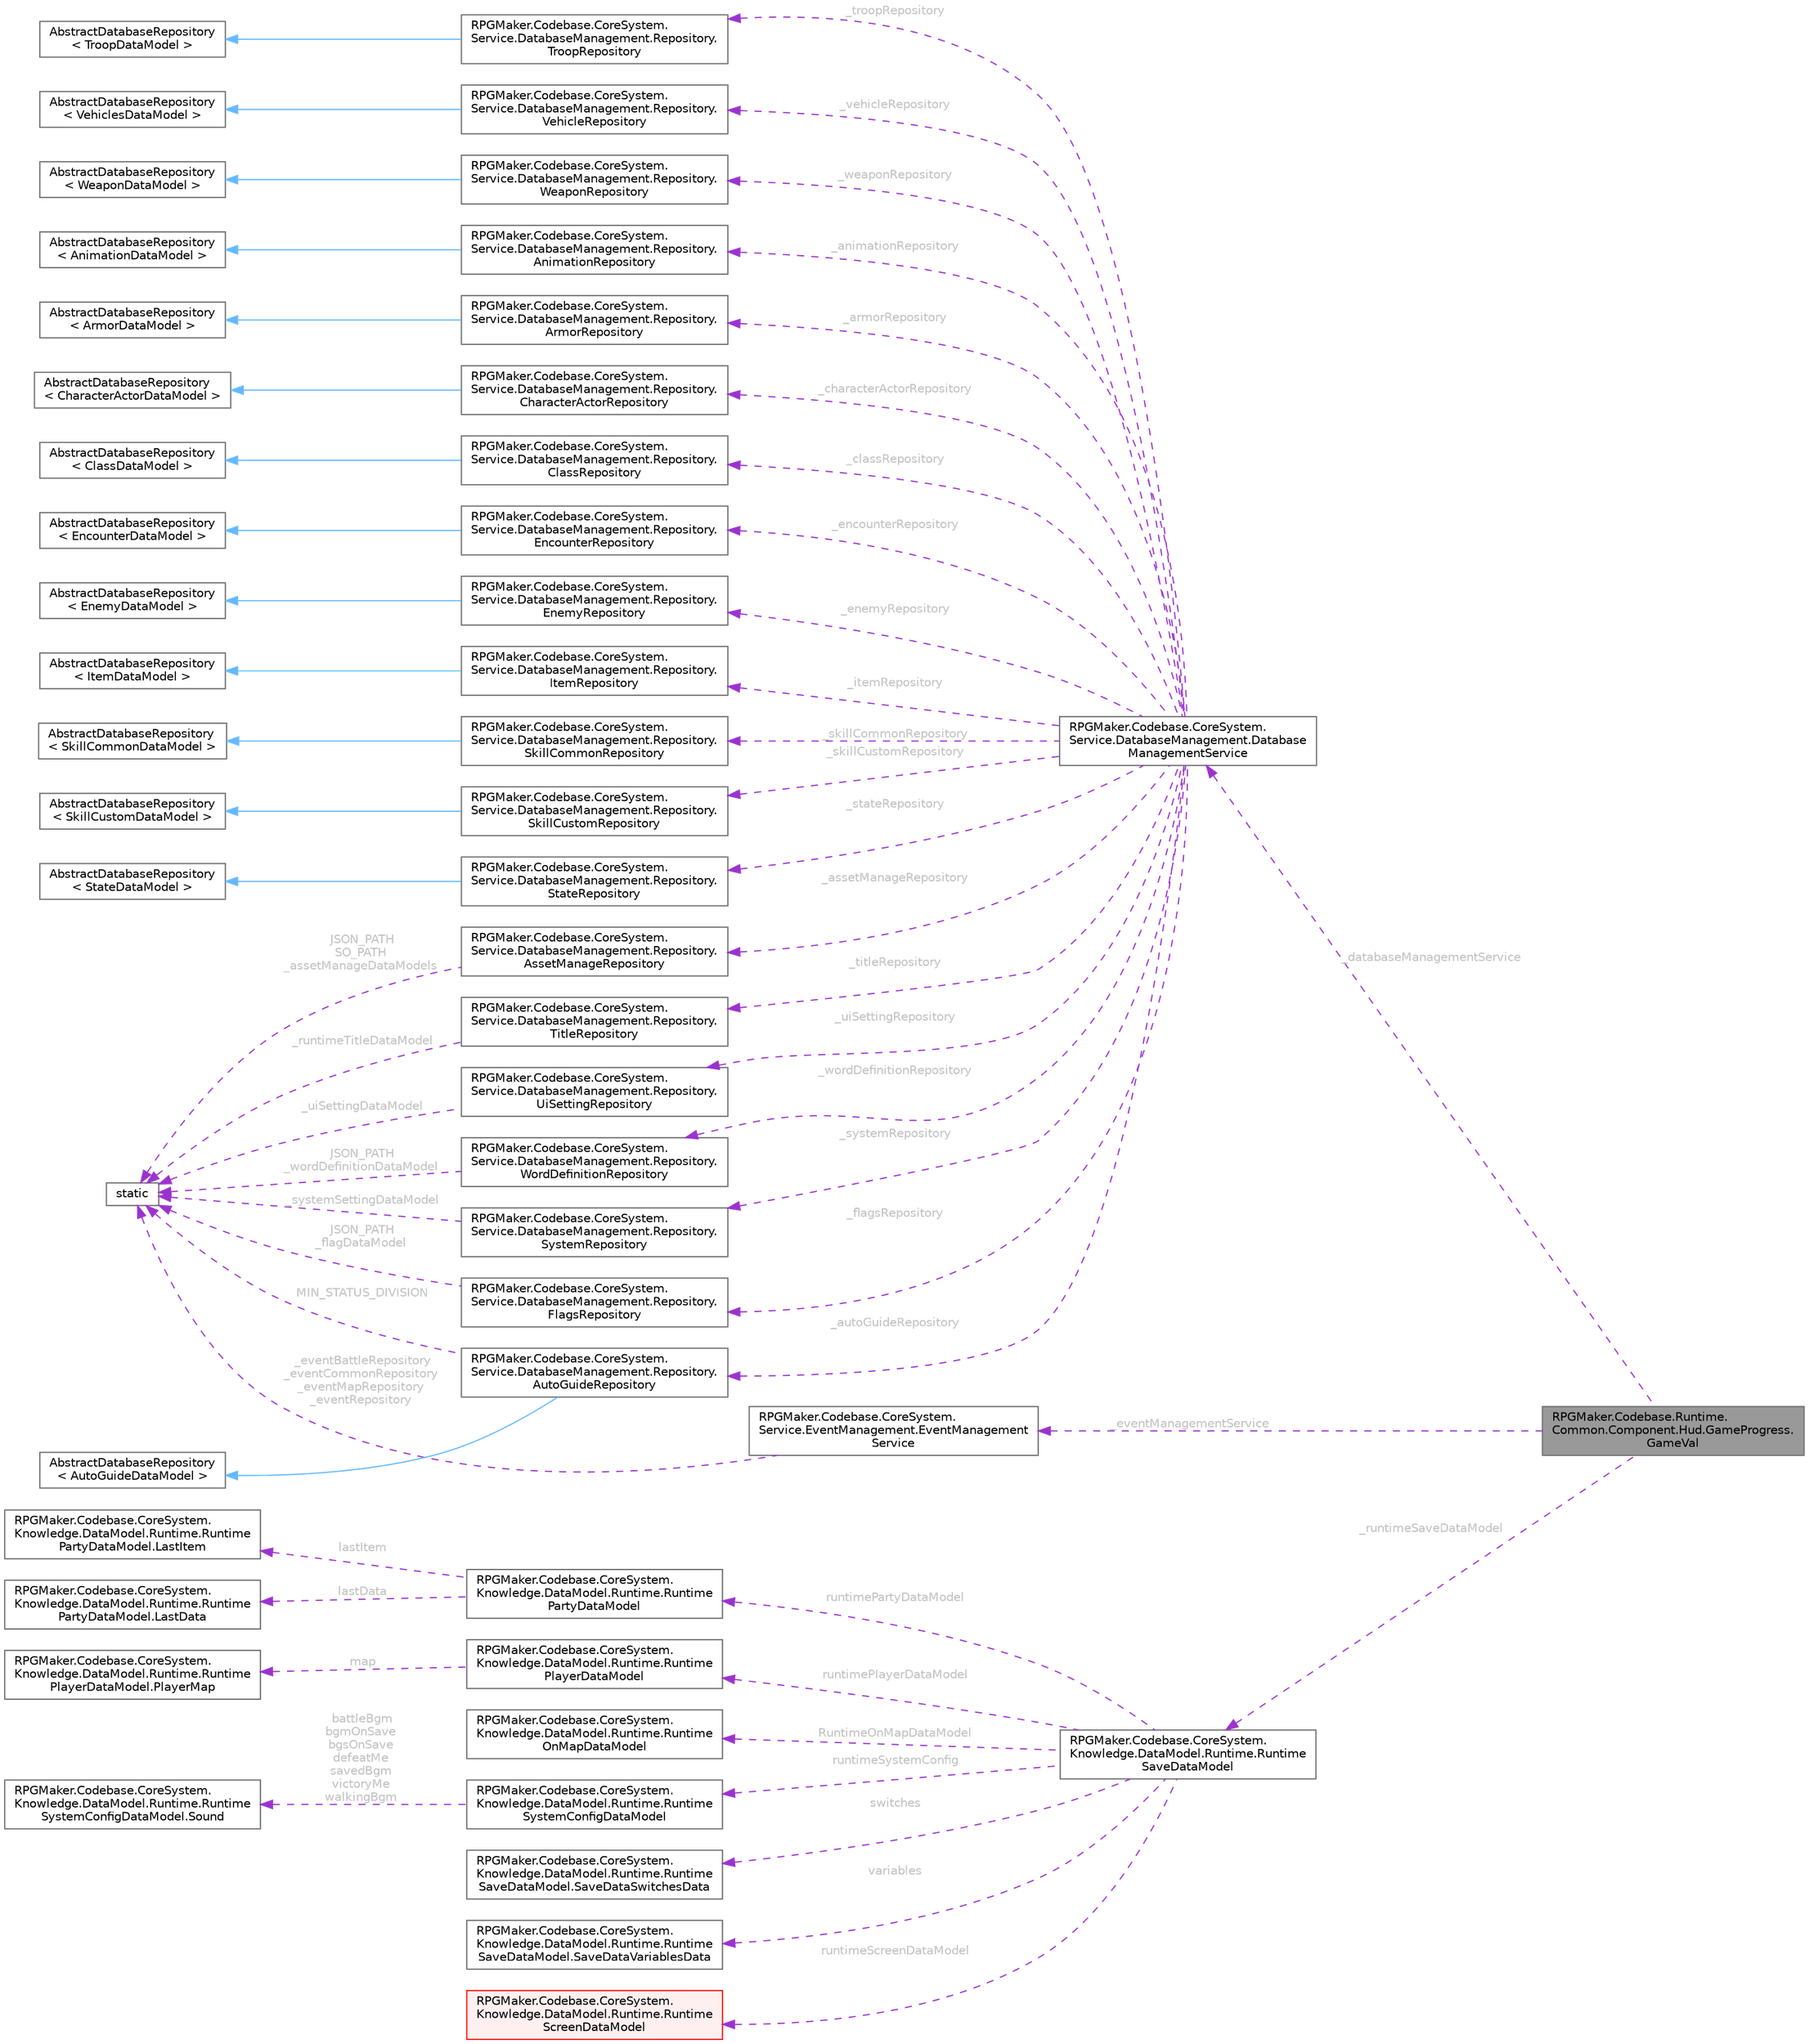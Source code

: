 digraph "RPGMaker.Codebase.Runtime.Common.Component.Hud.GameProgress.GameVal"
{
 // LATEX_PDF_SIZE
  bgcolor="transparent";
  edge [fontname=Helvetica,fontsize=10,labelfontname=Helvetica,labelfontsize=10];
  node [fontname=Helvetica,fontsize=10,shape=box,height=0.2,width=0.4];
  rankdir="LR";
  Node1 [id="Node000001",label="RPGMaker.Codebase.Runtime.\lCommon.Component.Hud.GameProgress.\lGameVal",height=0.2,width=0.4,color="gray40", fillcolor="grey60", style="filled", fontcolor="black",tooltip="ゲームＶＡＬ"];
  Node2 -> Node1 [id="edge1_Node000001_Node000002",dir="back",color="darkorchid3",style="dashed",tooltip=" ",label=" _databaseManagementService",fontcolor="grey" ];
  Node2 [id="Node000002",label="RPGMaker.Codebase.CoreSystem.\lService.DatabaseManagement.Database\lManagementService",height=0.2,width=0.4,color="gray40", fillcolor="white", style="filled",URL="$db/db0/class_r_p_g_maker_1_1_codebase_1_1_core_system_1_1_service_1_1_database_management_1_1_database_management_service.html",tooltip="😁 データベース管理サービス"];
  Node3 -> Node2 [id="edge2_Node000002_Node000003",dir="back",color="darkorchid3",style="dashed",tooltip=" ",label=" _animationRepository",fontcolor="grey" ];
  Node3 [id="Node000003",label="RPGMaker.Codebase.CoreSystem.\lService.DatabaseManagement.Repository.\lAnimationRepository",height=0.2,width=0.4,color="gray40", fillcolor="white", style="filled",URL="$d5/deb/class_r_p_g_maker_1_1_codebase_1_1_core_system_1_1_service_1_1_database_management_1_1_repository_1_1_animation_repository.html",tooltip="😁 アニメーション置き場"];
  Node4 -> Node3 [id="edge3_Node000003_Node000004",dir="back",color="steelblue1",style="solid",tooltip=" "];
  Node4 [id="Node000004",label="AbstractDatabaseRepository\l\< AnimationDataModel \>",height=0.2,width=0.4,color="gray40", fillcolor="white", style="filled",tooltip=" "];
  Node5 -> Node2 [id="edge4_Node000002_Node000005",dir="back",color="darkorchid3",style="dashed",tooltip=" ",label=" _armorRepository",fontcolor="grey" ];
  Node5 [id="Node000005",label="RPGMaker.Codebase.CoreSystem.\lService.DatabaseManagement.Repository.\lArmorRepository",height=0.2,width=0.4,color="gray40", fillcolor="white", style="filled",URL="$d5/d5e/class_r_p_g_maker_1_1_codebase_1_1_core_system_1_1_service_1_1_database_management_1_1_repository_1_1_armor_repository.html",tooltip="😁 防具置き場"];
  Node6 -> Node5 [id="edge5_Node000005_Node000006",dir="back",color="steelblue1",style="solid",tooltip=" "];
  Node6 [id="Node000006",label="AbstractDatabaseRepository\l\< ArmorDataModel \>",height=0.2,width=0.4,color="gray40", fillcolor="white", style="filled",tooltip=" "];
  Node7 -> Node2 [id="edge6_Node000002_Node000007",dir="back",color="darkorchid3",style="dashed",tooltip=" ",label=" _assetManageRepository",fontcolor="grey" ];
  Node7 [id="Node000007",label="RPGMaker.Codebase.CoreSystem.\lService.DatabaseManagement.Repository.\lAssetManageRepository",height=0.2,width=0.4,color="gray40", fillcolor="white", style="filled",URL="$d7/db3/class_r_p_g_maker_1_1_codebase_1_1_core_system_1_1_service_1_1_database_management_1_1_repository_1_1_asset_manage_repository.html",tooltip="😁 資産管理置き場"];
  Node8 -> Node7 [id="edge7_Node000007_Node000008",dir="back",color="darkorchid3",style="dashed",tooltip=" ",label=" JSON_PATH\nSO_PATH\n_assetManageDataModels",fontcolor="grey" ];
  Node8 [id="Node000008",label="static",height=0.2,width=0.4,color="gray40", fillcolor="white", style="filled",tooltip=" "];
  Node9 -> Node2 [id="edge8_Node000002_Node000009",dir="back",color="darkorchid3",style="dashed",tooltip=" ",label=" _autoGuideRepository",fontcolor="grey" ];
  Node9 [id="Node000009",label="RPGMaker.Codebase.CoreSystem.\lService.DatabaseManagement.Repository.\lAutoGuideRepository",height=0.2,width=0.4,color="gray40", fillcolor="white", style="filled",URL="$dc/d23/class_r_p_g_maker_1_1_codebase_1_1_core_system_1_1_service_1_1_database_management_1_1_repository_1_1_auto_guide_repository.html",tooltip="😁 自動ガイド置き場"];
  Node10 -> Node9 [id="edge9_Node000009_Node000010",dir="back",color="steelblue1",style="solid",tooltip=" "];
  Node10 [id="Node000010",label="AbstractDatabaseRepository\l\< AutoGuideDataModel \>",height=0.2,width=0.4,color="gray40", fillcolor="white", style="filled",tooltip=" "];
  Node8 -> Node9 [id="edge10_Node000009_Node000008",dir="back",color="darkorchid3",style="dashed",tooltip=" ",label=" MIN_STATUS_DIVISION",fontcolor="grey" ];
  Node11 -> Node2 [id="edge11_Node000002_Node000011",dir="back",color="darkorchid3",style="dashed",tooltip=" ",label=" _characterActorRepository",fontcolor="grey" ];
  Node11 [id="Node000011",label="RPGMaker.Codebase.CoreSystem.\lService.DatabaseManagement.Repository.\lCharacterActorRepository",height=0.2,width=0.4,color="gray40", fillcolor="white", style="filled",URL="$dc/d27/class_r_p_g_maker_1_1_codebase_1_1_core_system_1_1_service_1_1_database_management_1_1_repositor67544213d6af3013901ca89c3e4d5d21.html",tooltip="キャラクター・アクター置き場"];
  Node12 -> Node11 [id="edge12_Node000011_Node000012",dir="back",color="steelblue1",style="solid",tooltip=" "];
  Node12 [id="Node000012",label="AbstractDatabaseRepository\l\< CharacterActorDataModel \>",height=0.2,width=0.4,color="gray40", fillcolor="white", style="filled",tooltip=" "];
  Node13 -> Node2 [id="edge13_Node000002_Node000013",dir="back",color="darkorchid3",style="dashed",tooltip=" ",label=" _classRepository",fontcolor="grey" ];
  Node13 [id="Node000013",label="RPGMaker.Codebase.CoreSystem.\lService.DatabaseManagement.Repository.\lClassRepository",height=0.2,width=0.4,color="gray40", fillcolor="white", style="filled",URL="$d5/df3/class_r_p_g_maker_1_1_codebase_1_1_core_system_1_1_service_1_1_database_management_1_1_repository_1_1_class_repository.html",tooltip="😁 クラス置き場"];
  Node14 -> Node13 [id="edge14_Node000013_Node000014",dir="back",color="steelblue1",style="solid",tooltip=" "];
  Node14 [id="Node000014",label="AbstractDatabaseRepository\l\< ClassDataModel \>",height=0.2,width=0.4,color="gray40", fillcolor="white", style="filled",tooltip=" "];
  Node15 -> Node2 [id="edge15_Node000002_Node000015",dir="back",color="darkorchid3",style="dashed",tooltip=" ",label=" _encounterRepository",fontcolor="grey" ];
  Node15 [id="Node000015",label="RPGMaker.Codebase.CoreSystem.\lService.DatabaseManagement.Repository.\lEncounterRepository",height=0.2,width=0.4,color="gray40", fillcolor="white", style="filled",URL="$d3/dae/class_r_p_g_maker_1_1_codebase_1_1_core_system_1_1_service_1_1_database_management_1_1_repository_1_1_encounter_repository.html",tooltip="遭遇置き場"];
  Node16 -> Node15 [id="edge16_Node000015_Node000016",dir="back",color="steelblue1",style="solid",tooltip=" "];
  Node16 [id="Node000016",label="AbstractDatabaseRepository\l\< EncounterDataModel \>",height=0.2,width=0.4,color="gray40", fillcolor="white", style="filled",tooltip=" "];
  Node17 -> Node2 [id="edge17_Node000002_Node000017",dir="back",color="darkorchid3",style="dashed",tooltip=" ",label=" _enemyRepository",fontcolor="grey" ];
  Node17 [id="Node000017",label="RPGMaker.Codebase.CoreSystem.\lService.DatabaseManagement.Repository.\lEnemyRepository",height=0.2,width=0.4,color="gray40", fillcolor="white", style="filled",URL="$d4/d59/class_r_p_g_maker_1_1_codebase_1_1_core_system_1_1_service_1_1_database_management_1_1_repository_1_1_enemy_repository.html",tooltip="😁 敵置き場"];
  Node18 -> Node17 [id="edge18_Node000017_Node000018",dir="back",color="steelblue1",style="solid",tooltip=" "];
  Node18 [id="Node000018",label="AbstractDatabaseRepository\l\< EnemyDataModel \>",height=0.2,width=0.4,color="gray40", fillcolor="white", style="filled",tooltip=" "];
  Node19 -> Node2 [id="edge19_Node000002_Node000019",dir="back",color="darkorchid3",style="dashed",tooltip=" ",label=" _flagsRepository",fontcolor="grey" ];
  Node19 [id="Node000019",label="RPGMaker.Codebase.CoreSystem.\lService.DatabaseManagement.Repository.\lFlagsRepository",height=0.2,width=0.4,color="gray40", fillcolor="white", style="filled",URL="$dd/db4/class_r_p_g_maker_1_1_codebase_1_1_core_system_1_1_service_1_1_database_management_1_1_repository_1_1_flags_repository.html",tooltip="😁 フラグ置き場"];
  Node8 -> Node19 [id="edge20_Node000019_Node000008",dir="back",color="darkorchid3",style="dashed",tooltip=" ",label=" JSON_PATH\n_flagDataModel",fontcolor="grey" ];
  Node20 -> Node2 [id="edge21_Node000002_Node000020",dir="back",color="darkorchid3",style="dashed",tooltip=" ",label=" _itemRepository",fontcolor="grey" ];
  Node20 [id="Node000020",label="RPGMaker.Codebase.CoreSystem.\lService.DatabaseManagement.Repository.\lItemRepository",height=0.2,width=0.4,color="gray40", fillcolor="white", style="filled",URL="$dd/d1d/class_r_p_g_maker_1_1_codebase_1_1_core_system_1_1_service_1_1_database_management_1_1_repository_1_1_item_repository.html",tooltip="😁 アイテム置き場"];
  Node21 -> Node20 [id="edge22_Node000020_Node000021",dir="back",color="steelblue1",style="solid",tooltip=" "];
  Node21 [id="Node000021",label="AbstractDatabaseRepository\l\< ItemDataModel \>",height=0.2,width=0.4,color="gray40", fillcolor="white", style="filled",tooltip=" "];
  Node22 -> Node2 [id="edge23_Node000002_Node000022",dir="back",color="darkorchid3",style="dashed",tooltip=" ",label=" _skillCommonRepository",fontcolor="grey" ];
  Node22 [id="Node000022",label="RPGMaker.Codebase.CoreSystem.\lService.DatabaseManagement.Repository.\lSkillCommonRepository",height=0.2,width=0.4,color="gray40", fillcolor="white", style="filled",URL="$da/d52/class_r_p_g_maker_1_1_codebase_1_1_core_system_1_1_service_1_1_database_management_1_1_repository_1_1_skill_common_repository.html",tooltip="😁 スキル共通置き場"];
  Node23 -> Node22 [id="edge24_Node000022_Node000023",dir="back",color="steelblue1",style="solid",tooltip=" "];
  Node23 [id="Node000023",label="AbstractDatabaseRepository\l\< SkillCommonDataModel \>",height=0.2,width=0.4,color="gray40", fillcolor="white", style="filled",tooltip=" "];
  Node24 -> Node2 [id="edge25_Node000002_Node000024",dir="back",color="darkorchid3",style="dashed",tooltip=" ",label=" _skillCustomRepository",fontcolor="grey" ];
  Node24 [id="Node000024",label="RPGMaker.Codebase.CoreSystem.\lService.DatabaseManagement.Repository.\lSkillCustomRepository",height=0.2,width=0.4,color="gray40", fillcolor="white", style="filled",URL="$df/d9d/class_r_p_g_maker_1_1_codebase_1_1_core_system_1_1_service_1_1_database_management_1_1_repository_1_1_skill_custom_repository.html",tooltip="😁 スキル・カスタム置き場"];
  Node25 -> Node24 [id="edge26_Node000024_Node000025",dir="back",color="steelblue1",style="solid",tooltip=" "];
  Node25 [id="Node000025",label="AbstractDatabaseRepository\l\< SkillCustomDataModel \>",height=0.2,width=0.4,color="gray40", fillcolor="white", style="filled",tooltip=" "];
  Node26 -> Node2 [id="edge27_Node000002_Node000026",dir="back",color="darkorchid3",style="dashed",tooltip=" ",label=" _stateRepository",fontcolor="grey" ];
  Node26 [id="Node000026",label="RPGMaker.Codebase.CoreSystem.\lService.DatabaseManagement.Repository.\lStateRepository",height=0.2,width=0.4,color="gray40", fillcolor="white", style="filled",URL="$d0/d34/class_r_p_g_maker_1_1_codebase_1_1_core_system_1_1_service_1_1_database_management_1_1_repository_1_1_state_repository.html",tooltip="😁 状態置き場"];
  Node27 -> Node26 [id="edge28_Node000026_Node000027",dir="back",color="steelblue1",style="solid",tooltip=" "];
  Node27 [id="Node000027",label="AbstractDatabaseRepository\l\< StateDataModel \>",height=0.2,width=0.4,color="gray40", fillcolor="white", style="filled",tooltip=" "];
  Node28 -> Node2 [id="edge29_Node000002_Node000028",dir="back",color="darkorchid3",style="dashed",tooltip=" ",label=" _systemRepository",fontcolor="grey" ];
  Node28 [id="Node000028",label="RPGMaker.Codebase.CoreSystem.\lService.DatabaseManagement.Repository.\lSystemRepository",height=0.2,width=0.4,color="gray40", fillcolor="white", style="filled",URL="$d6/d55/class_r_p_g_maker_1_1_codebase_1_1_core_system_1_1_service_1_1_database_management_1_1_repository_1_1_system_repository.html",tooltip="😁 システム置き場"];
  Node8 -> Node28 [id="edge30_Node000028_Node000008",dir="back",color="darkorchid3",style="dashed",tooltip=" ",label=" _systemSettingDataModel",fontcolor="grey" ];
  Node29 -> Node2 [id="edge31_Node000002_Node000029",dir="back",color="darkorchid3",style="dashed",tooltip=" ",label=" _titleRepository",fontcolor="grey" ];
  Node29 [id="Node000029",label="RPGMaker.Codebase.CoreSystem.\lService.DatabaseManagement.Repository.\lTitleRepository",height=0.2,width=0.4,color="gray40", fillcolor="white", style="filled",URL="$d6/d61/class_r_p_g_maker_1_1_codebase_1_1_core_system_1_1_service_1_1_database_management_1_1_repository_1_1_title_repository.html",tooltip="😁 タイトル置き場"];
  Node8 -> Node29 [id="edge32_Node000029_Node000008",dir="back",color="darkorchid3",style="dashed",tooltip=" ",label=" _runtimeTitleDataModel",fontcolor="grey" ];
  Node30 -> Node2 [id="edge33_Node000002_Node000030",dir="back",color="darkorchid3",style="dashed",tooltip=" ",label=" _troopRepository",fontcolor="grey" ];
  Node30 [id="Node000030",label="RPGMaker.Codebase.CoreSystem.\lService.DatabaseManagement.Repository.\lTroopRepository",height=0.2,width=0.4,color="gray40", fillcolor="white", style="filled",URL="$d6/d3e/class_r_p_g_maker_1_1_codebase_1_1_core_system_1_1_service_1_1_database_management_1_1_repository_1_1_troop_repository.html",tooltip="😁 部隊置き場"];
  Node31 -> Node30 [id="edge34_Node000030_Node000031",dir="back",color="steelblue1",style="solid",tooltip=" "];
  Node31 [id="Node000031",label="AbstractDatabaseRepository\l\< TroopDataModel \>",height=0.2,width=0.4,color="gray40", fillcolor="white", style="filled",tooltip=" "];
  Node32 -> Node2 [id="edge35_Node000002_Node000032",dir="back",color="darkorchid3",style="dashed",tooltip=" ",label=" _uiSettingRepository",fontcolor="grey" ];
  Node32 [id="Node000032",label="RPGMaker.Codebase.CoreSystem.\lService.DatabaseManagement.Repository.\lUiSettingRepository",height=0.2,width=0.4,color="gray40", fillcolor="white", style="filled",URL="$de/d41/class_r_p_g_maker_1_1_codebase_1_1_core_system_1_1_service_1_1_database_management_1_1_repository_1_1_ui_setting_repository.html",tooltip="😁 ユーザー・インターフェース設定置き場"];
  Node8 -> Node32 [id="edge36_Node000032_Node000008",dir="back",color="darkorchid3",style="dashed",tooltip=" ",label=" _uiSettingDataModel",fontcolor="grey" ];
  Node33 -> Node2 [id="edge37_Node000002_Node000033",dir="back",color="darkorchid3",style="dashed",tooltip=" ",label=" _vehicleRepository",fontcolor="grey" ];
  Node33 [id="Node000033",label="RPGMaker.Codebase.CoreSystem.\lService.DatabaseManagement.Repository.\lVehicleRepository",height=0.2,width=0.4,color="gray40", fillcolor="white", style="filled",URL="$dc/dcd/class_r_p_g_maker_1_1_codebase_1_1_core_system_1_1_service_1_1_database_management_1_1_repository_1_1_vehicle_repository.html",tooltip="😁 乗り物置き場"];
  Node34 -> Node33 [id="edge38_Node000033_Node000034",dir="back",color="steelblue1",style="solid",tooltip=" "];
  Node34 [id="Node000034",label="AbstractDatabaseRepository\l\< VehiclesDataModel \>",height=0.2,width=0.4,color="gray40", fillcolor="white", style="filled",tooltip=" "];
  Node35 -> Node2 [id="edge39_Node000002_Node000035",dir="back",color="darkorchid3",style="dashed",tooltip=" ",label=" _weaponRepository",fontcolor="grey" ];
  Node35 [id="Node000035",label="RPGMaker.Codebase.CoreSystem.\lService.DatabaseManagement.Repository.\lWeaponRepository",height=0.2,width=0.4,color="gray40", fillcolor="white", style="filled",URL="$de/d23/class_r_p_g_maker_1_1_codebase_1_1_core_system_1_1_service_1_1_database_management_1_1_repository_1_1_weapon_repository.html",tooltip="😁 武器置き場"];
  Node36 -> Node35 [id="edge40_Node000035_Node000036",dir="back",color="steelblue1",style="solid",tooltip=" "];
  Node36 [id="Node000036",label="AbstractDatabaseRepository\l\< WeaponDataModel \>",height=0.2,width=0.4,color="gray40", fillcolor="white", style="filled",tooltip=" "];
  Node37 -> Node2 [id="edge41_Node000002_Node000037",dir="back",color="darkorchid3",style="dashed",tooltip=" ",label=" _wordDefinitionRepository",fontcolor="grey" ];
  Node37 [id="Node000037",label="RPGMaker.Codebase.CoreSystem.\lService.DatabaseManagement.Repository.\lWordDefinitionRepository",height=0.2,width=0.4,color="gray40", fillcolor="white", style="filled",URL="$d0/d25/class_r_p_g_maker_1_1_codebase_1_1_core_system_1_1_service_1_1_database_management_1_1_repositor810f9e3871d1afeaa788d9c5df5cdd13.html",tooltip="😁 単語定義置き場"];
  Node8 -> Node37 [id="edge42_Node000037_Node000008",dir="back",color="darkorchid3",style="dashed",tooltip=" ",label=" JSON_PATH\n_wordDefinitionDataModel",fontcolor="grey" ];
  Node38 -> Node1 [id="edge43_Node000001_Node000038",dir="back",color="darkorchid3",style="dashed",tooltip=" ",label=" _eventManagementService",fontcolor="grey" ];
  Node38 [id="Node000038",label="RPGMaker.Codebase.CoreSystem.\lService.EventManagement.EventManagement\lService",height=0.2,width=0.4,color="gray40", fillcolor="white", style="filled",URL="$d5/d7b/class_r_p_g_maker_1_1_codebase_1_1_core_system_1_1_service_1_1_event_management_1_1_event_management_service.html",tooltip="😁 イベント管理サービス"];
  Node8 -> Node38 [id="edge44_Node000038_Node000008",dir="back",color="darkorchid3",style="dashed",tooltip=" ",label=" _eventBattleRepository\n_eventCommonRepository\n_eventMapRepository\n_eventRepository",fontcolor="grey" ];
  Node39 -> Node1 [id="edge45_Node000001_Node000039",dir="back",color="darkorchid3",style="dashed",tooltip=" ",label=" _runtimeSaveDataModel",fontcolor="grey" ];
  Node39 [id="Node000039",label="RPGMaker.Codebase.CoreSystem.\lKnowledge.DataModel.Runtime.Runtime\lSaveDataModel",height=0.2,width=0.4,color="gray40", fillcolor="white", style="filled",URL="$d9/d20/class_r_p_g_maker_1_1_codebase_1_1_core_system_1_1_knowledge_1_1_data_model_1_1_runtime_1_1_runtime_save_data_model.html",tooltip="😁 実行時セーブ・データ・モデル"];
  Node40 -> Node39 [id="edge46_Node000039_Node000040",dir="back",color="darkorchid3",style="dashed",tooltip=" ",label=" runtimePartyDataModel",fontcolor="grey" ];
  Node40 [id="Node000040",label="RPGMaker.Codebase.CoreSystem.\lKnowledge.DataModel.Runtime.Runtime\lPartyDataModel",height=0.2,width=0.4,color="gray40", fillcolor="white", style="filled",URL="$db/d70/class_r_p_g_maker_1_1_codebase_1_1_core_system_1_1_knowledge_1_1_data_model_1_1_runtime_1_1_runtime_party_data_model.html",tooltip="😁 実行時パーティー・データ・モデル"];
  Node41 -> Node40 [id="edge47_Node000040_Node000041",dir="back",color="darkorchid3",style="dashed",tooltip=" ",label=" lastItem",fontcolor="grey" ];
  Node41 [id="Node000041",label="RPGMaker.Codebase.CoreSystem.\lKnowledge.DataModel.Runtime.Runtime\lPartyDataModel.LastItem",height=0.2,width=0.4,color="gray40", fillcolor="white", style="filled",URL="$d5/d08/class_r_p_g_maker_1_1_codebase_1_1_core_system_1_1_knowledge_1_1_data_model_1_1_runtime_1_1_runtd261ed8b542774ed3481c8aaa3db5d11.html",tooltip="😁 最終アイテム"];
  Node42 -> Node40 [id="edge48_Node000040_Node000042",dir="back",color="darkorchid3",style="dashed",tooltip=" ",label=" lastData",fontcolor="grey" ];
  Node42 [id="Node000042",label="RPGMaker.Codebase.CoreSystem.\lKnowledge.DataModel.Runtime.Runtime\lPartyDataModel.LastData",height=0.2,width=0.4,color="gray40", fillcolor="white", style="filled",URL="$d5/daf/class_r_p_g_maker_1_1_codebase_1_1_core_system_1_1_knowledge_1_1_data_model_1_1_runtime_1_1_runte61fe13a11039c7534d56f759906a82f.html",tooltip="😁 最終データ"];
  Node43 -> Node39 [id="edge49_Node000039_Node000043",dir="back",color="darkorchid3",style="dashed",tooltip=" ",label=" runtimePlayerDataModel",fontcolor="grey" ];
  Node43 [id="Node000043",label="RPGMaker.Codebase.CoreSystem.\lKnowledge.DataModel.Runtime.Runtime\lPlayerDataModel",height=0.2,width=0.4,color="gray40", fillcolor="white", style="filled",URL="$d9/d32/class_r_p_g_maker_1_1_codebase_1_1_core_system_1_1_knowledge_1_1_data_model_1_1_runtime_1_1_runtime_player_data_model.html",tooltip="😁 実行時プレイヤー・データ・モデル"];
  Node44 -> Node43 [id="edge50_Node000043_Node000044",dir="back",color="darkorchid3",style="dashed",tooltip=" ",label=" map",fontcolor="grey" ];
  Node44 [id="Node000044",label="RPGMaker.Codebase.CoreSystem.\lKnowledge.DataModel.Runtime.Runtime\lPlayerDataModel.PlayerMap",height=0.2,width=0.4,color="gray40", fillcolor="white", style="filled",URL="$d7/dff/class_r_p_g_maker_1_1_codebase_1_1_core_system_1_1_knowledge_1_1_data_model_1_1_runtime_1_1_runtba723ec5e2eb50770b1ec1e1ba07bcf4.html",tooltip="😁 プレイヤー・マップ"];
  Node45 -> Node39 [id="edge51_Node000039_Node000045",dir="back",color="darkorchid3",style="dashed",tooltip=" ",label=" RuntimeOnMapDataModel",fontcolor="grey" ];
  Node45 [id="Node000045",label="RPGMaker.Codebase.CoreSystem.\lKnowledge.DataModel.Runtime.Runtime\lOnMapDataModel",height=0.2,width=0.4,color="gray40", fillcolor="white", style="filled",URL="$d2/d91/class_r_p_g_maker_1_1_codebase_1_1_core_system_1_1_knowledge_1_1_data_model_1_1_runtime_1_1_runtime_on_map_data_model.html",tooltip="😁 マップ・データ・モデル上の実行時"];
  Node46 -> Node39 [id="edge52_Node000039_Node000046",dir="back",color="darkorchid3",style="dashed",tooltip=" ",label=" runtimeSystemConfig",fontcolor="grey" ];
  Node46 [id="Node000046",label="RPGMaker.Codebase.CoreSystem.\lKnowledge.DataModel.Runtime.Runtime\lSystemConfigDataModel",height=0.2,width=0.4,color="gray40", fillcolor="white", style="filled",URL="$dc/d28/class_r_p_g_maker_1_1_codebase_1_1_core_system_1_1_knowledge_1_1_data_model_1_1_runtime_1_1_runtime_system_config_data_model.html",tooltip="😁 実行時システム設定データ・モデル"];
  Node47 -> Node46 [id="edge53_Node000046_Node000047",dir="back",color="darkorchid3",style="dashed",tooltip=" ",label=" battleBgm\nbgmOnSave\nbgsOnSave\ndefeatMe\nsavedBgm\nvictoryMe\nwalkingBgm",fontcolor="grey" ];
  Node47 [id="Node000047",label="RPGMaker.Codebase.CoreSystem.\lKnowledge.DataModel.Runtime.Runtime\lSystemConfigDataModel.Sound",height=0.2,width=0.4,color="gray40", fillcolor="white", style="filled",URL="$de/d30/class_r_p_g_maker_1_1_codebase_1_1_core_system_1_1_knowledge_1_1_data_model_1_1_runtime_1_1_runtc183c944cc34eae5d27229c3eef23a60.html",tooltip="😁 音"];
  Node48 -> Node39 [id="edge54_Node000039_Node000048",dir="back",color="darkorchid3",style="dashed",tooltip=" ",label=" switches",fontcolor="grey" ];
  Node48 [id="Node000048",label="RPGMaker.Codebase.CoreSystem.\lKnowledge.DataModel.Runtime.Runtime\lSaveDataModel.SaveDataSwitchesData",height=0.2,width=0.4,color="gray40", fillcolor="white", style="filled",URL="$df/dd5/class_r_p_g_maker_1_1_codebase_1_1_core_system_1_1_knowledge_1_1_data_model_1_1_runtime_1_1_runtf47cec548e01226c38a47f8bf2883142.html",tooltip="😁 保存データ切替データ"];
  Node49 -> Node39 [id="edge55_Node000039_Node000049",dir="back",color="darkorchid3",style="dashed",tooltip=" ",label=" variables",fontcolor="grey" ];
  Node49 [id="Node000049",label="RPGMaker.Codebase.CoreSystem.\lKnowledge.DataModel.Runtime.Runtime\lSaveDataModel.SaveDataVariablesData",height=0.2,width=0.4,color="gray40", fillcolor="white", style="filled",URL="$df/de0/class_r_p_g_maker_1_1_codebase_1_1_core_system_1_1_knowledge_1_1_data_model_1_1_runtime_1_1_runt7e1e0208f1ee778be9d571c49b958075.html",tooltip="😁 保存データ変数データ"];
  Node50 -> Node39 [id="edge56_Node000039_Node000050",dir="back",color="darkorchid3",style="dashed",tooltip=" ",label=" runtimeScreenDataModel",fontcolor="grey" ];
  Node50 [id="Node000050",label="RPGMaker.Codebase.CoreSystem.\lKnowledge.DataModel.Runtime.Runtime\lScreenDataModel",height=0.2,width=0.4,color="red", fillcolor="#FFF0F0", style="filled",URL="$d7/d99/class_r_p_g_maker_1_1_codebase_1_1_core_system_1_1_knowledge_1_1_data_model_1_1_runtime_1_1_runtime_screen_data_model.html",tooltip="😁 実行時スクリーン・データ・モデル"];
}
